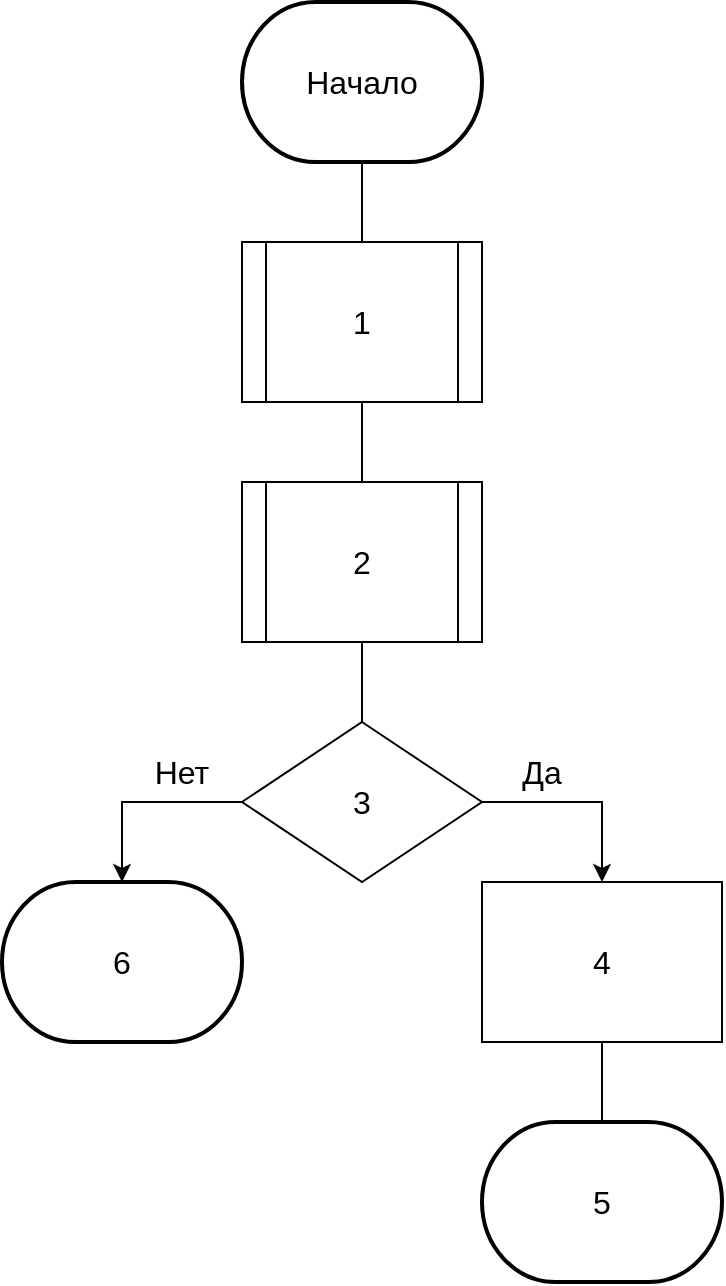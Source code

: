 <mxfile version="20.5.1" type="device"><diagram id="bapP7203xiMq4pGoNxuJ" name="Страница 1"><mxGraphModel dx="1038" dy="523" grid="1" gridSize="10" guides="1" tooltips="1" connect="1" arrows="1" fold="1" page="1" pageScale="1" pageWidth="827" pageHeight="1169" math="0" shadow="0"><root><mxCell id="0"/><mxCell id="1" parent="0"/><mxCell id="xWibM8Qsefz-QHoGnPLA-4" style="edgeStyle=orthogonalEdgeStyle;rounded=0;orthogonalLoop=1;jettySize=auto;html=1;entryX=0.5;entryY=0;entryDx=0;entryDy=0;fontSize=16;endArrow=none;endFill=0;" edge="1" parent="1" source="xWibM8Qsefz-QHoGnPLA-1"><mxGeometry relative="1" as="geometry"><mxPoint x="380" y="160" as="targetPoint"/></mxGeometry></mxCell><mxCell id="xWibM8Qsefz-QHoGnPLA-1" value="&lt;font style=&quot;font-size: 16px;&quot;&gt;Начало&lt;/font&gt;" style="strokeWidth=2;html=1;shape=mxgraph.flowchart.terminator;whiteSpace=wrap;" vertex="1" parent="1"><mxGeometry x="320" y="40" width="120" height="80" as="geometry"/></mxCell><mxCell id="xWibM8Qsefz-QHoGnPLA-10" value="&lt;font style=&quot;font-size: 16px;&quot;&gt;6&lt;/font&gt;" style="strokeWidth=2;html=1;shape=mxgraph.flowchart.terminator;whiteSpace=wrap;" vertex="1" parent="1"><mxGeometry x="200" y="480" width="120" height="80" as="geometry"/></mxCell><mxCell id="xWibM8Qsefz-QHoGnPLA-44" style="edgeStyle=orthogonalEdgeStyle;rounded=0;orthogonalLoop=1;jettySize=auto;html=1;entryX=0.5;entryY=0;entryDx=0;entryDy=0;fontSize=16;endArrow=none;endFill=0;" edge="1" parent="1" source="xWibM8Qsefz-QHoGnPLA-22" target="xWibM8Qsefz-QHoGnPLA-43"><mxGeometry relative="1" as="geometry"/></mxCell><mxCell id="xWibM8Qsefz-QHoGnPLA-22" value="&lt;div&gt;1&lt;/div&gt;" style="shape=process;whiteSpace=wrap;html=1;backgroundOutline=1;fontSize=16;" vertex="1" parent="1"><mxGeometry x="320" y="160" width="120" height="80" as="geometry"/></mxCell><mxCell id="xWibM8Qsefz-QHoGnPLA-28" style="edgeStyle=orthogonalEdgeStyle;rounded=0;orthogonalLoop=1;jettySize=auto;html=1;entryX=0.5;entryY=0;entryDx=0;entryDy=0;fontSize=16;" edge="1" parent="1" source="xWibM8Qsefz-QHoGnPLA-24"><mxGeometry relative="1" as="geometry"><mxPoint x="500" y="480" as="targetPoint"/><Array as="points"><mxPoint x="500" y="440"/></Array></mxGeometry></mxCell><mxCell id="xWibM8Qsefz-QHoGnPLA-24" value="&lt;div&gt;3&lt;/div&gt;" style="rhombus;whiteSpace=wrap;html=1;fontSize=16;" vertex="1" parent="1"><mxGeometry x="320" y="400" width="120" height="80" as="geometry"/></mxCell><mxCell id="xWibM8Qsefz-QHoGnPLA-31" style="edgeStyle=orthogonalEdgeStyle;rounded=0;orthogonalLoop=1;jettySize=auto;html=1;entryX=0.5;entryY=0;entryDx=0;entryDy=0;entryPerimeter=0;fontSize=16;exitX=0;exitY=0.5;exitDx=0;exitDy=0;" edge="1" parent="1" source="xWibM8Qsefz-QHoGnPLA-24" target="xWibM8Qsefz-QHoGnPLA-10"><mxGeometry relative="1" as="geometry"><mxPoint x="260" y="560" as="sourcePoint"/><Array as="points"><mxPoint x="260" y="440"/></Array></mxGeometry></mxCell><mxCell id="xWibM8Qsefz-QHoGnPLA-38" value="Да" style="text;html=1;strokeColor=none;fillColor=none;align=center;verticalAlign=middle;whiteSpace=wrap;rounded=0;fontSize=16;" vertex="1" parent="1"><mxGeometry x="440" y="410" width="60" height="30" as="geometry"/></mxCell><mxCell id="xWibM8Qsefz-QHoGnPLA-39" value="Нет" style="text;html=1;strokeColor=none;fillColor=none;align=center;verticalAlign=middle;whiteSpace=wrap;rounded=0;fontSize=16;" vertex="1" parent="1"><mxGeometry x="260" y="410" width="60" height="30" as="geometry"/></mxCell><mxCell id="xWibM8Qsefz-QHoGnPLA-45" style="edgeStyle=orthogonalEdgeStyle;rounded=0;orthogonalLoop=1;jettySize=auto;html=1;entryX=0.5;entryY=0;entryDx=0;entryDy=0;fontSize=16;endArrow=none;endFill=0;" edge="1" parent="1" source="xWibM8Qsefz-QHoGnPLA-43" target="xWibM8Qsefz-QHoGnPLA-24"><mxGeometry relative="1" as="geometry"/></mxCell><mxCell id="xWibM8Qsefz-QHoGnPLA-43" value="2" style="shape=process;whiteSpace=wrap;html=1;backgroundOutline=1;fontSize=16;" vertex="1" parent="1"><mxGeometry x="320" y="280" width="120" height="80" as="geometry"/></mxCell><mxCell id="xWibM8Qsefz-QHoGnPLA-48" style="edgeStyle=orthogonalEdgeStyle;rounded=0;orthogonalLoop=1;jettySize=auto;html=1;entryX=0.5;entryY=0;entryDx=0;entryDy=0;entryPerimeter=0;fontSize=16;endArrow=none;endFill=0;" edge="1" parent="1" source="xWibM8Qsefz-QHoGnPLA-46" target="xWibM8Qsefz-QHoGnPLA-47"><mxGeometry relative="1" as="geometry"/></mxCell><mxCell id="xWibM8Qsefz-QHoGnPLA-46" value="4" style="rounded=0;whiteSpace=wrap;html=1;fontSize=16;" vertex="1" parent="1"><mxGeometry x="440" y="480" width="120" height="80" as="geometry"/></mxCell><mxCell id="xWibM8Qsefz-QHoGnPLA-47" value="&lt;font style=&quot;font-size: 16px;&quot;&gt;5&lt;/font&gt;" style="strokeWidth=2;html=1;shape=mxgraph.flowchart.terminator;whiteSpace=wrap;" vertex="1" parent="1"><mxGeometry x="440" y="600" width="120" height="80" as="geometry"/></mxCell></root></mxGraphModel></diagram></mxfile>